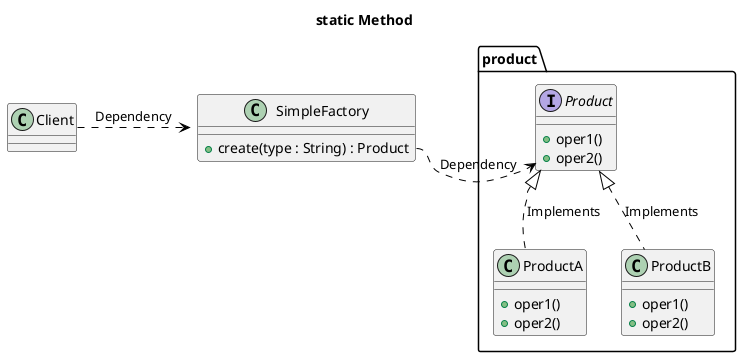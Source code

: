 @startuml
'https://plantuml.com/sequence-diagram

title "static Method"

class Client
class SimpleFactory{
    +create(type : String) : Product
}
package product{
    interface Product{
        +oper1()
        +oper2()
    }
    class ProductA{
        +oper1()
        +oper2()
    }
    class ProductB{
        +oper1()
        +oper2()
    }
    ProductA ..u[#black]|> Product   :Implements
    ProductB ..u[#black]|> Product   :Implements
}
'main structure construction
 Client .[#black]> SimpleFactory :Dependency

' detail relations construction
 SimpleFactory::create .[#black]> Product :Dependency


@enduml